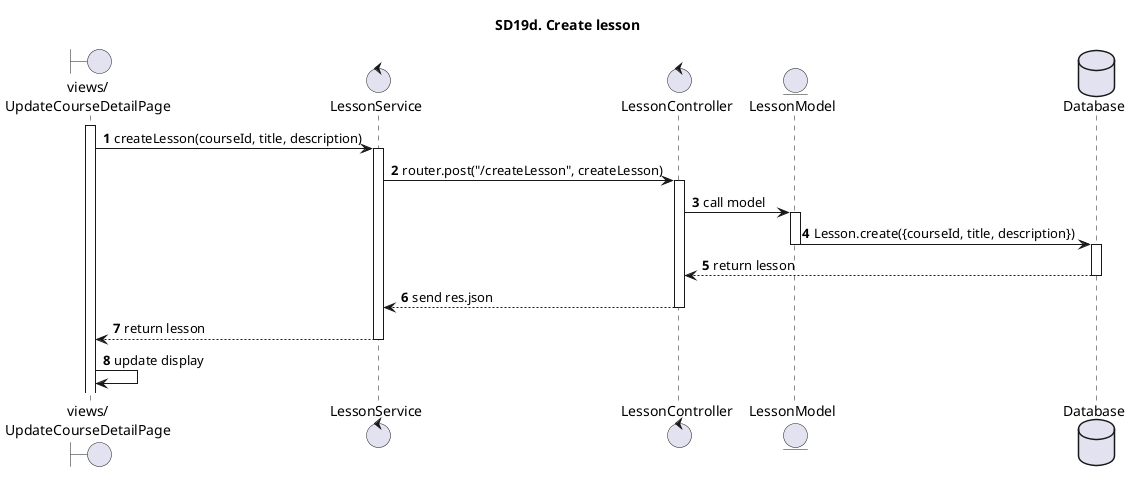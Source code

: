 @startuml SQ
autonumber
title SD19d. Create lesson
boundary "views/\nUpdateCourseDetailPage" as UpdateCourseDetailPage
control "LessonService"
control "LessonController"
entity "LessonModel"
database "Database" as Database
activate UpdateCourseDetailPage
UpdateCourseDetailPage -> LessonService: createLesson(courseId, title, description)
activate LessonService
LessonService -> LessonController: router.post("/createLesson", createLesson)
activate LessonController
LessonController -> LessonModel: call model
activate LessonModel
LessonModel -> Database: Lesson.create({courseId, title, description})
deactivate LessonModel
activate Database
Database --> LessonController: return lesson
deactivate Database
LessonController --> LessonService: send res.json
deactivate LessonController
LessonService --> UpdateCourseDetailPage: return lesson
deactivate LessonService
UpdateCourseDetailPage-> UpdateCourseDetailPage: update display


@enduml